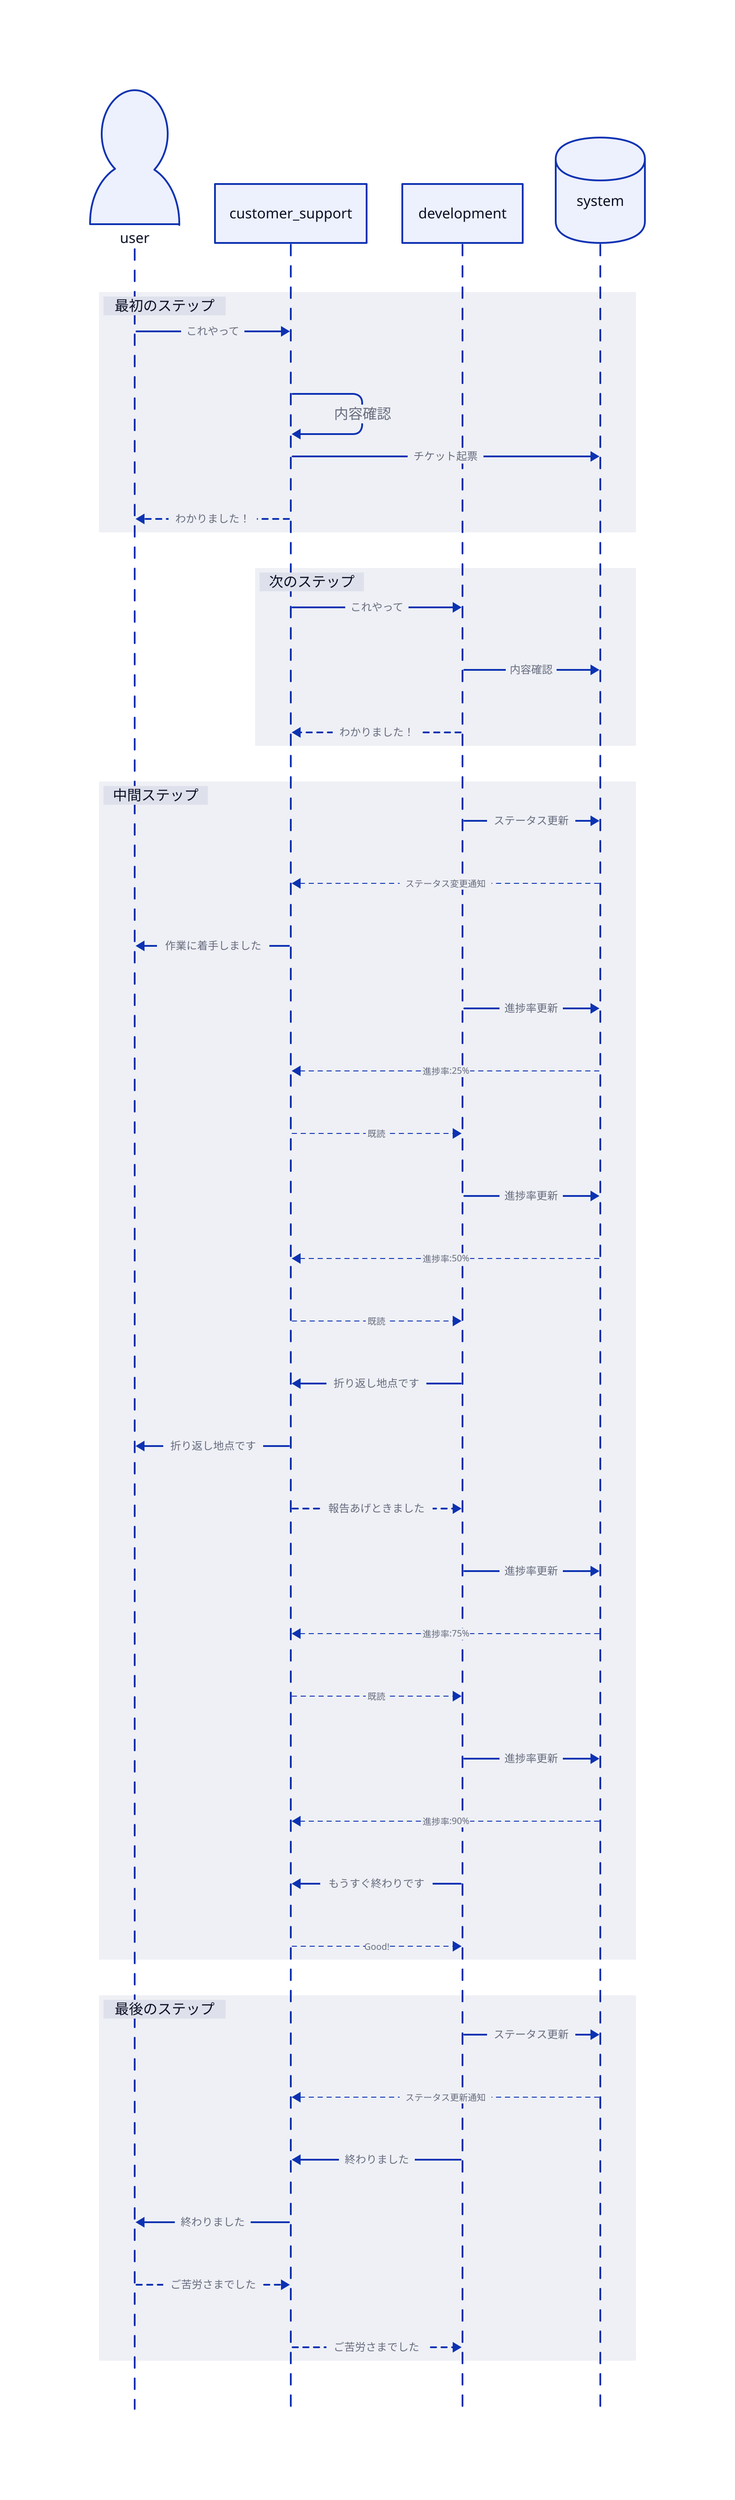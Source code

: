 # {シーケンス図のタイトル}
# =========================
# 業務プロセス: {プロセス名}

## レイアウトエンジンとテーマの定義
## -------------------------
vars: {
  d2-config: {
    ### Terminal theme code
    ### @see https://d2lang.com/tour/layouts/#layout-engines
    # layout-engine: {dagre|elk}
    ### Terminal theme code
    ### @see https://d2lang.com/tour/themes
    # theme-id: 0
  }
}
## Options
## -------------------------
### Direction
# up / down / right / left
### Shapes
# rectangle / square / page / parallelogram / document
# cylinder / queue / package / step / callout / stored_data
# person / diamond / oval / circle / hexagon / cloud
#### Special Shape
# sequence_diagram / sql_table / class
### Styles
# opacity / stroke / stroke-width / stroke-dash / border-radius / font / font-size / font-color
# bold / italic / underline / text-transform / root
#### shape only
# fill / fill-pattern / shadow / multiple
#### rectangle / square only
# 3D
#### rectangles / ovals only
# double-border
#### connection only
# animated

## シーケンス図の宣言
## -------------------------
shape: sequence_diagram

## スタイル定義
## -------------------------
classes: {
  actor_human: {
    shape: person
  }
  actor_department: {
    shape: rectangle
  }
  actor_system: {
    shape: cylinder
  }
  message: {
    style: {
      font-size: 12
    }
  }
  operation: {
    style: {
      font-size: 12
    }
  }
  receive: {
    ## 明示的なレスポンスを表す
    style: {
      font-size: 12
      stroke-dash: 3
    }
  }
  notify: {
    ## 弱いレスポンスを表す
    style: {
      font-size: 10
      stroke-width: 1
      stroke-dash: 5
    }
  }
}

## アクターの定義
## -------------------------
user: {
  shape: person
  label: "user"
  class: actor_human
}
customer_support: {
  label: "customer_support"
  class: actor_department
}
development: {
  label: "development"
  class: actor_department
}
system: {
  label: "system"
  class: actor_system
}

## シーケンスの定義
## -------------------------
### 最初のステップ
first_step: {
  label: "最初のステップ"
  user -> customer_support: "依頼" {
    label: "これやって"
    class: message
  }

  customer_support -> customer_support: "内容確認" {
    label: "内容確認"
  }
  customer_support -> system: "チケット起票" {
    class: operation
  }

  customer_support -> user: "受付通知" {
    label: "わかりました！"
    class: receive
  }
}
### 次のステップ
second_step: {
  label: "次のステップ"
  customer_support -> development: "依頼" {
    label: "これやって"
    class: message
  }
  development -> system: "内容確認" {
    class: operation
  }
  development -> customer_support: "受付通知" {
    label: "わかりました！"
    class: receive
  }
}
### 中間のステップ
third_step: {
  label: "中間ステップ"
  development -> system: "ステータス更新" {
    class: operation
  }
  system -> customer_support: "通知" {
    label: "ステータス変更通知"
    class: notify
  }
  customer_support -> user: "通知" {
    label: "作業に着手しました"
    class: message
  }
  development -> system: "進捗率更新" {
    class: operation
  }
  system -> customer_support: "通知" {
    label: "進捗率:25%"
    class: notify
  }
  customer_support -> development: {
    label: "既読"
    class: notify
  }
  development -> system: "進捗率更新" {
    class: operation
  }
  system -> customer_support: "通知" {
    label: "進捗率:50%"
    class: notify
  }
  customer_support -> development: {
    label: "既読"
    class: notify
  }
  development -> customer_support -> user: "進捗報告" {
    label: "折り返し地点です"
    class: message
  }
  customer_support -> development: {
    label: "報告あげときました"
    class: receive
  }
  development -> system: "進捗率更新" {
    class: operation
  }
  system -> customer_support: "通知" {
    label: "進捗率:75%"
    class: notify
  }
  customer_support -> development: {
    label: "既読"
    class: notify
  }
  development -> system: "進捗率更新" {
    class: operation
  }
  system -> customer_support: "通知" {
    label: "進捗率:90%"
    class: notify
  }
  development -> customer_support: "進捗通知" {
    label: "もうすぐ終わりです"
    class: message
  }
  customer_support -> development: {
    label: "Good!"
    class: notify
  }
}
last_step: {
  label: "最後のステップ"
  development -> system: "ステータス更新" {
    class: operation
  }
  system -> customer_support: "ステータス更新通知" {
    class: notify
  }
  development -> customer_support -> user: "完了通知" {
    label: "終わりました"
    class: message
  }
  user -> customer_support -> development: "受領通知" {
    label: "ご苦労さまでした"
    class: receive
  }
}
